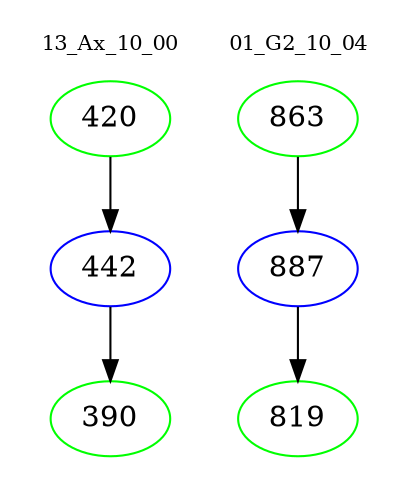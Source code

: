 digraph{
subgraph cluster_0 {
color = white
label = "13_Ax_10_00";
fontsize=10;
T0_420 [label="420", color="green"]
T0_420 -> T0_442 [color="black"]
T0_442 [label="442", color="blue"]
T0_442 -> T0_390 [color="black"]
T0_390 [label="390", color="green"]
}
subgraph cluster_1 {
color = white
label = "01_G2_10_04";
fontsize=10;
T1_863 [label="863", color="green"]
T1_863 -> T1_887 [color="black"]
T1_887 [label="887", color="blue"]
T1_887 -> T1_819 [color="black"]
T1_819 [label="819", color="green"]
}
}
